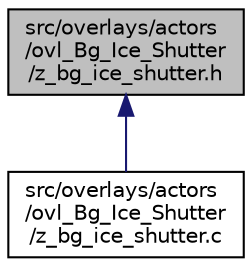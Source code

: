 digraph "src/overlays/actors/ovl_Bg_Ice_Shutter/z_bg_ice_shutter.h"
{
 // LATEX_PDF_SIZE
  edge [fontname="Helvetica",fontsize="10",labelfontname="Helvetica",labelfontsize="10"];
  node [fontname="Helvetica",fontsize="10",shape=record];
  Node1 [label="src/overlays/actors\l/ovl_Bg_Ice_Shutter\l/z_bg_ice_shutter.h",height=0.2,width=0.4,color="black", fillcolor="grey75", style="filled", fontcolor="black",tooltip=" "];
  Node1 -> Node2 [dir="back",color="midnightblue",fontsize="10",style="solid",fontname="Helvetica"];
  Node2 [label="src/overlays/actors\l/ovl_Bg_Ice_Shutter\l/z_bg_ice_shutter.c",height=0.2,width=0.4,color="black", fillcolor="white", style="filled",URL="$db/da1/z__bg__ice__shutter_8c.html",tooltip=" "];
}
